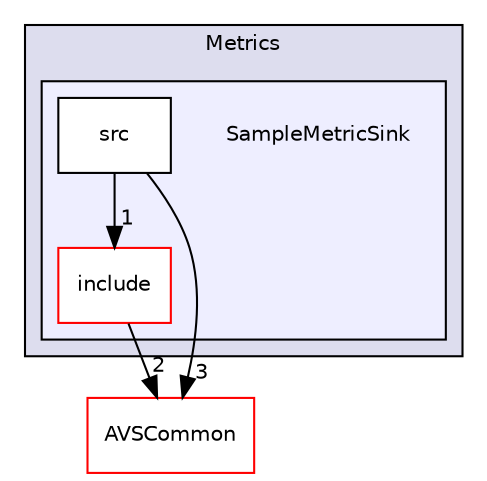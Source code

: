 digraph "/workplace/avs-device-sdk/Metrics/SampleMetricSink" {
  compound=true
  node [ fontsize="10", fontname="Helvetica"];
  edge [ labelfontsize="10", labelfontname="Helvetica"];
  subgraph clusterdir_43f851592d494520999e836628ea5995 {
    graph [ bgcolor="#ddddee", pencolor="black", label="Metrics" fontname="Helvetica", fontsize="10", URL="dir_43f851592d494520999e836628ea5995.html"]
  subgraph clusterdir_88bc15e9d162c836057111d08acd2c60 {
    graph [ bgcolor="#eeeeff", pencolor="black", label="" URL="dir_88bc15e9d162c836057111d08acd2c60.html"];
    dir_88bc15e9d162c836057111d08acd2c60 [shape=plaintext label="SampleMetricSink"];
    dir_101b095db37944aa2a0a3f24e5441fda [shape=box label="include" color="red" fillcolor="white" style="filled" URL="dir_101b095db37944aa2a0a3f24e5441fda.html"];
    dir_f86cc188f8e43e068e6dbfc82dc8aa0b [shape=box label="src" color="black" fillcolor="white" style="filled" URL="dir_f86cc188f8e43e068e6dbfc82dc8aa0b.html"];
  }
  }
  dir_13e65effb2bde530b17b3d5eefcd0266 [shape=box label="AVSCommon" fillcolor="white" style="filled" color="red" URL="dir_13e65effb2bde530b17b3d5eefcd0266.html"];
  dir_101b095db37944aa2a0a3f24e5441fda->dir_13e65effb2bde530b17b3d5eefcd0266 [headlabel="2", labeldistance=1.5 headhref="dir_000565_000017.html"];
  dir_f86cc188f8e43e068e6dbfc82dc8aa0b->dir_101b095db37944aa2a0a3f24e5441fda [headlabel="1", labeldistance=1.5 headhref="dir_000567_000565.html"];
  dir_f86cc188f8e43e068e6dbfc82dc8aa0b->dir_13e65effb2bde530b17b3d5eefcd0266 [headlabel="3", labeldistance=1.5 headhref="dir_000567_000017.html"];
}
